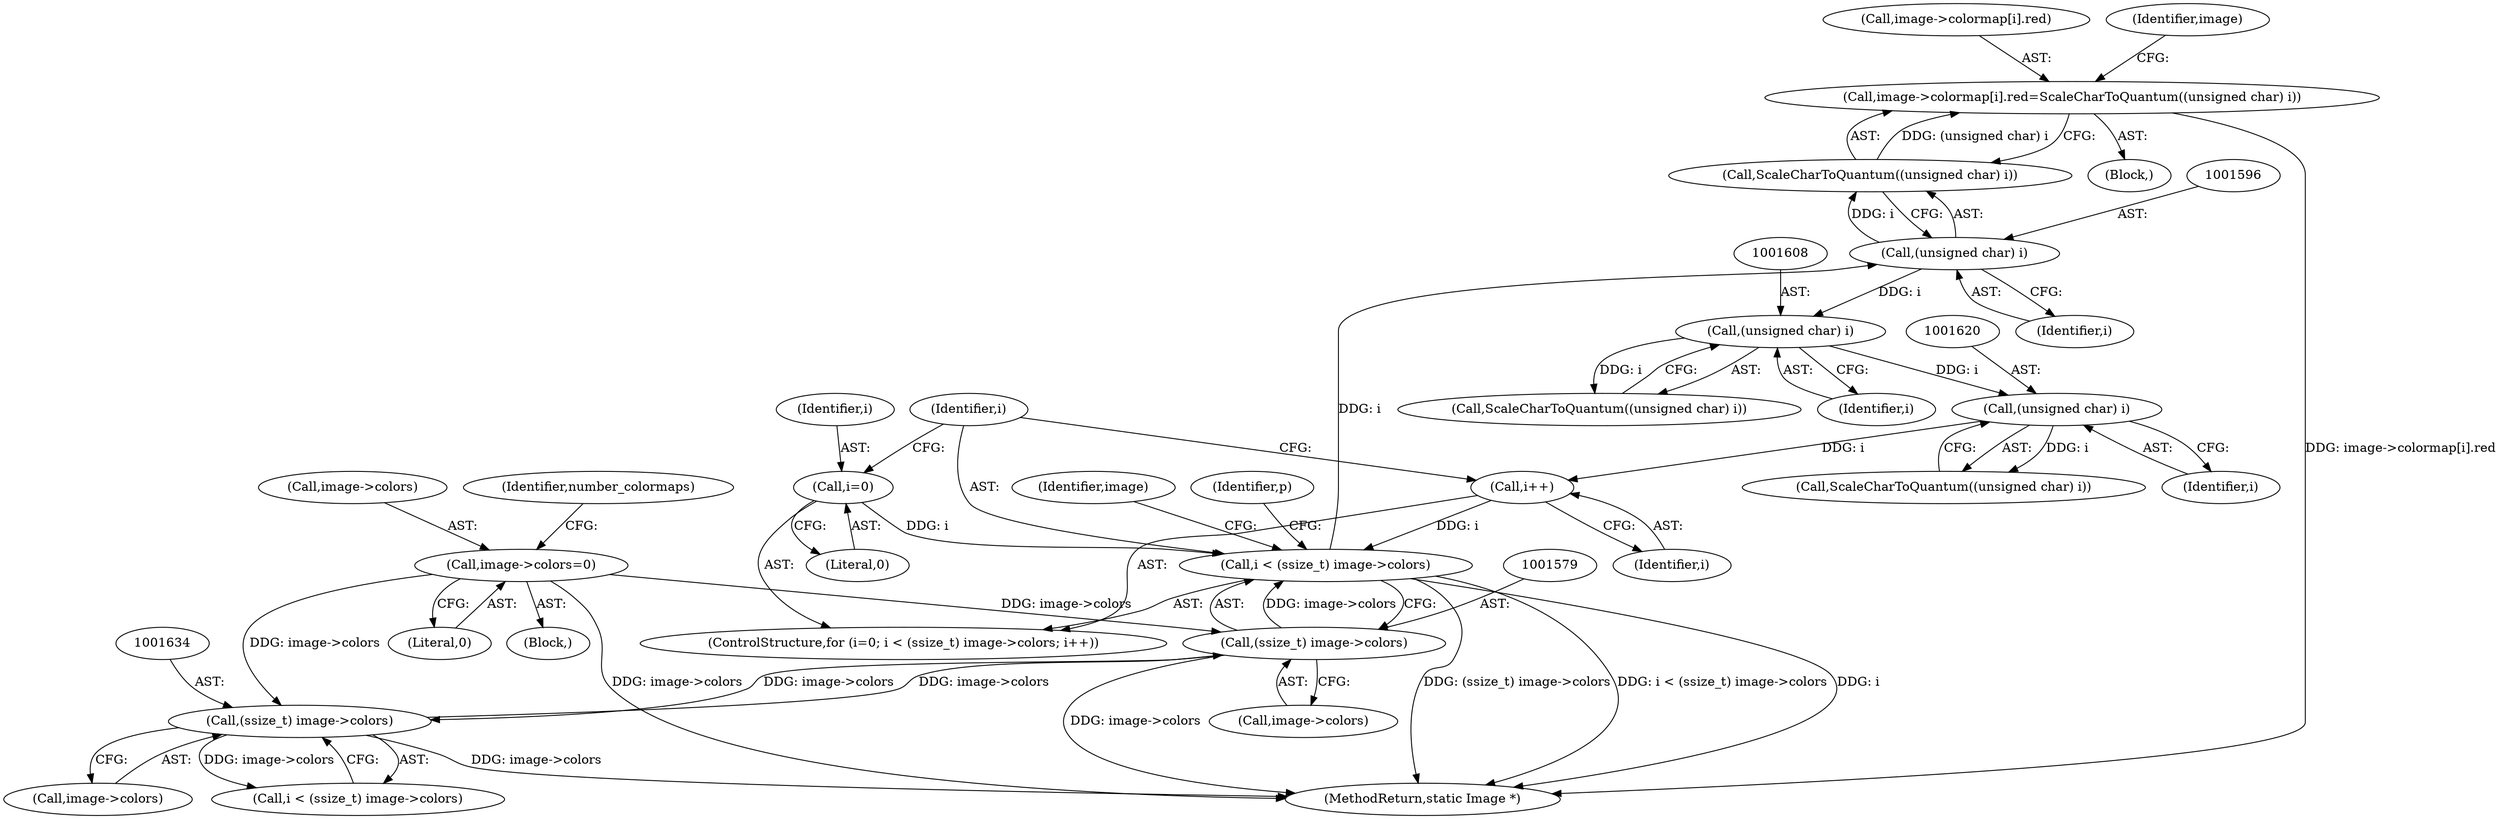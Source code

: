 digraph "0_ImageMagick_7fdf9ea808caa3c81a0eb42656e5fafc59084198@array" {
"1001586" [label="(Call,image->colormap[i].red=ScaleCharToQuantum((unsigned char) i))"];
"1001594" [label="(Call,ScaleCharToQuantum((unsigned char) i))"];
"1001595" [label="(Call,(unsigned char) i)"];
"1001576" [label="(Call,i < (ssize_t) image->colors)"];
"1001573" [label="(Call,i=0)"];
"1001583" [label="(Call,i++)"];
"1001619" [label="(Call,(unsigned char) i)"];
"1001607" [label="(Call,(unsigned char) i)"];
"1001578" [label="(Call,(ssize_t) image->colors)"];
"1001971" [label="(Call,image->colors=0)"];
"1001633" [label="(Call,(ssize_t) image->colors)"];
"1001577" [label="(Identifier,i)"];
"1001574" [label="(Identifier,i)"];
"1001578" [label="(Call,(ssize_t) image->colors)"];
"1001635" [label="(Call,image->colors)"];
"1001585" [label="(Block,)"];
"1001975" [label="(Literal,0)"];
"1001580" [label="(Call,image->colors)"];
"1001785" [label="(Block,)"];
"1001607" [label="(Call,(unsigned char) i)"];
"1001631" [label="(Call,i < (ssize_t) image->colors)"];
"1001633" [label="(Call,(ssize_t) image->colors)"];
"1001618" [label="(Call,ScaleCharToQuantum((unsigned char) i))"];
"1001594" [label="(Call,ScaleCharToQuantum((unsigned char) i))"];
"1001978" [label="(Identifier,number_colormaps)"];
"1001597" [label="(Identifier,i)"];
"1001575" [label="(Literal,0)"];
"1001590" [label="(Identifier,image)"];
"1001595" [label="(Call,(unsigned char) i)"];
"1001587" [label="(Call,image->colormap[i].red)"];
"1001583" [label="(Call,i++)"];
"1001971" [label="(Call,image->colors=0)"];
"1001683" [label="(Identifier,p)"];
"1001573" [label="(Call,i=0)"];
"1001602" [label="(Identifier,image)"];
"1001576" [label="(Call,i < (ssize_t) image->colors)"];
"1001621" [label="(Identifier,i)"];
"1001586" [label="(Call,image->colormap[i].red=ScaleCharToQuantum((unsigned char) i))"];
"1001619" [label="(Call,(unsigned char) i)"];
"1002103" [label="(MethodReturn,static Image *)"];
"1001572" [label="(ControlStructure,for (i=0; i < (ssize_t) image->colors; i++))"];
"1001609" [label="(Identifier,i)"];
"1001584" [label="(Identifier,i)"];
"1001606" [label="(Call,ScaleCharToQuantum((unsigned char) i))"];
"1001972" [label="(Call,image->colors)"];
"1001586" -> "1001585"  [label="AST: "];
"1001586" -> "1001594"  [label="CFG: "];
"1001587" -> "1001586"  [label="AST: "];
"1001594" -> "1001586"  [label="AST: "];
"1001602" -> "1001586"  [label="CFG: "];
"1001586" -> "1002103"  [label="DDG: image->colormap[i].red"];
"1001594" -> "1001586"  [label="DDG: (unsigned char) i"];
"1001594" -> "1001595"  [label="CFG: "];
"1001595" -> "1001594"  [label="AST: "];
"1001595" -> "1001594"  [label="DDG: i"];
"1001595" -> "1001597"  [label="CFG: "];
"1001596" -> "1001595"  [label="AST: "];
"1001597" -> "1001595"  [label="AST: "];
"1001576" -> "1001595"  [label="DDG: i"];
"1001595" -> "1001607"  [label="DDG: i"];
"1001576" -> "1001572"  [label="AST: "];
"1001576" -> "1001578"  [label="CFG: "];
"1001577" -> "1001576"  [label="AST: "];
"1001578" -> "1001576"  [label="AST: "];
"1001590" -> "1001576"  [label="CFG: "];
"1001683" -> "1001576"  [label="CFG: "];
"1001576" -> "1002103"  [label="DDG: (ssize_t) image->colors"];
"1001576" -> "1002103"  [label="DDG: i < (ssize_t) image->colors"];
"1001576" -> "1002103"  [label="DDG: i"];
"1001573" -> "1001576"  [label="DDG: i"];
"1001583" -> "1001576"  [label="DDG: i"];
"1001578" -> "1001576"  [label="DDG: image->colors"];
"1001573" -> "1001572"  [label="AST: "];
"1001573" -> "1001575"  [label="CFG: "];
"1001574" -> "1001573"  [label="AST: "];
"1001575" -> "1001573"  [label="AST: "];
"1001577" -> "1001573"  [label="CFG: "];
"1001583" -> "1001572"  [label="AST: "];
"1001583" -> "1001584"  [label="CFG: "];
"1001584" -> "1001583"  [label="AST: "];
"1001577" -> "1001583"  [label="CFG: "];
"1001619" -> "1001583"  [label="DDG: i"];
"1001619" -> "1001618"  [label="AST: "];
"1001619" -> "1001621"  [label="CFG: "];
"1001620" -> "1001619"  [label="AST: "];
"1001621" -> "1001619"  [label="AST: "];
"1001618" -> "1001619"  [label="CFG: "];
"1001619" -> "1001618"  [label="DDG: i"];
"1001607" -> "1001619"  [label="DDG: i"];
"1001607" -> "1001606"  [label="AST: "];
"1001607" -> "1001609"  [label="CFG: "];
"1001608" -> "1001607"  [label="AST: "];
"1001609" -> "1001607"  [label="AST: "];
"1001606" -> "1001607"  [label="CFG: "];
"1001607" -> "1001606"  [label="DDG: i"];
"1001578" -> "1001580"  [label="CFG: "];
"1001579" -> "1001578"  [label="AST: "];
"1001580" -> "1001578"  [label="AST: "];
"1001578" -> "1002103"  [label="DDG: image->colors"];
"1001971" -> "1001578"  [label="DDG: image->colors"];
"1001633" -> "1001578"  [label="DDG: image->colors"];
"1001578" -> "1001633"  [label="DDG: image->colors"];
"1001971" -> "1001785"  [label="AST: "];
"1001971" -> "1001975"  [label="CFG: "];
"1001972" -> "1001971"  [label="AST: "];
"1001975" -> "1001971"  [label="AST: "];
"1001978" -> "1001971"  [label="CFG: "];
"1001971" -> "1002103"  [label="DDG: image->colors"];
"1001971" -> "1001633"  [label="DDG: image->colors"];
"1001633" -> "1001631"  [label="AST: "];
"1001633" -> "1001635"  [label="CFG: "];
"1001634" -> "1001633"  [label="AST: "];
"1001635" -> "1001633"  [label="AST: "];
"1001631" -> "1001633"  [label="CFG: "];
"1001633" -> "1002103"  [label="DDG: image->colors"];
"1001633" -> "1001631"  [label="DDG: image->colors"];
}
